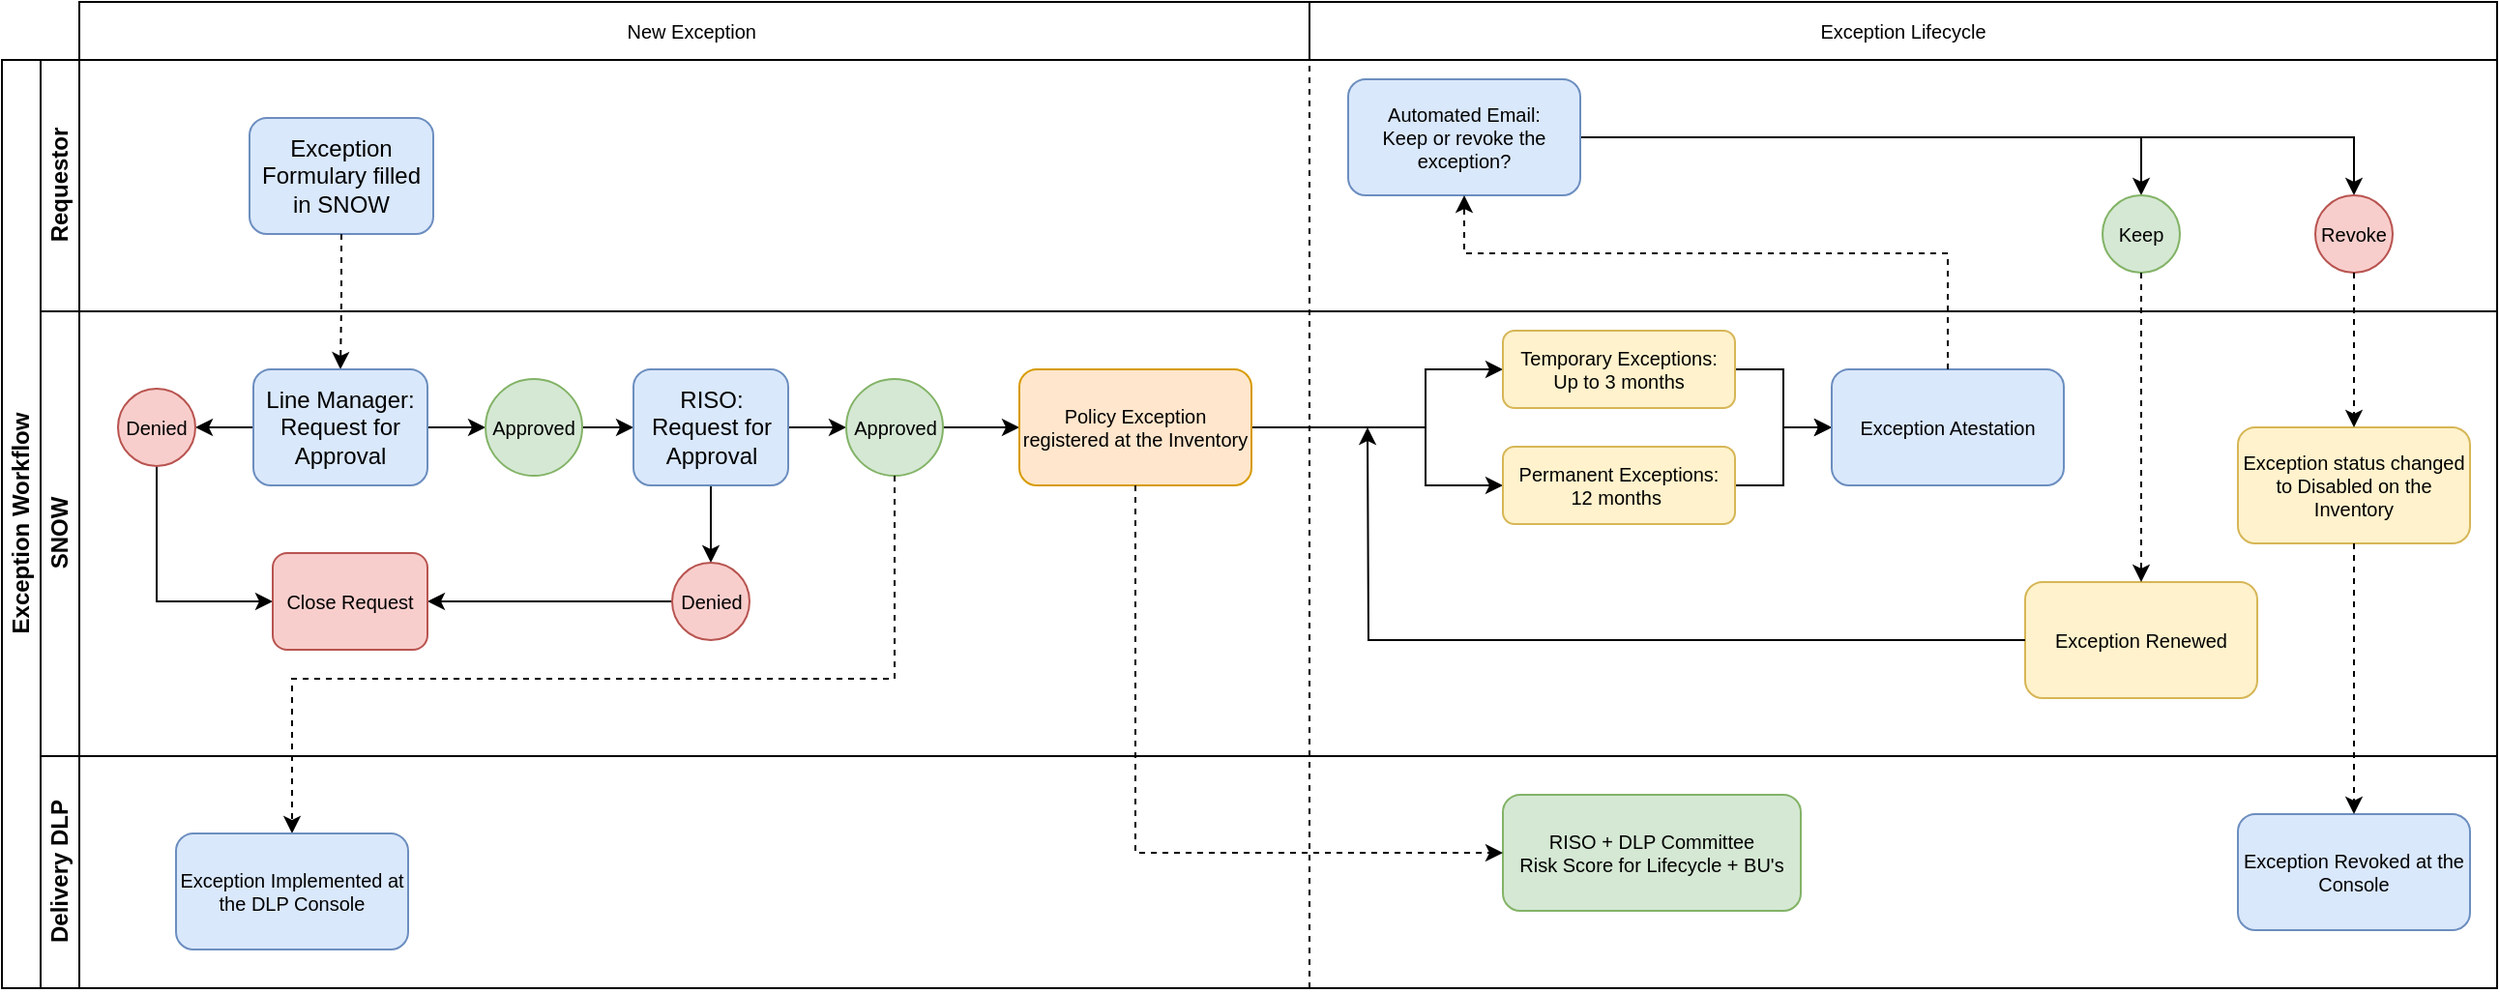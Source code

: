 <mxfile version="14.1.8" type="github"><diagram id="prtHgNgQTEPvFCAcTncT" name="Page-1"><mxGraphModel dx="868" dy="494" grid="0" gridSize="10" guides="1" tooltips="1" connect="1" arrows="1" fold="1" page="1" pageScale="1" pageWidth="827" pageHeight="1169" background="#ffffff" math="0" shadow="0"><root><mxCell id="0"/><mxCell id="1" parent="0"/><mxCell id="IFuyZPGNjVIuvtVVakYO-32" value="" style="group" vertex="1" connectable="0" parent="1"><mxGeometry x="84" width="1290" height="510" as="geometry"/></mxCell><mxCell id="IFuyZPGNjVIuvtVVakYO-29" value="" style="group" vertex="1" connectable="0" parent="IFuyZPGNjVIuvtVVakYO-32"><mxGeometry width="1290" height="510" as="geometry"/></mxCell><mxCell id="dNxyNK7c78bLwvsdeMH5-19" value="Exception Workflow" style="swimlane;html=1;childLayout=stackLayout;resizeParent=1;resizeParentMax=0;horizontal=0;startSize=20;horizontalStack=0;" parent="IFuyZPGNjVIuvtVVakYO-29" vertex="1"><mxGeometry y="30" width="1290" height="480" as="geometry"/></mxCell><mxCell id="dNxyNK7c78bLwvsdeMH5-20" value="Requestor" style="swimlane;html=1;startSize=20;horizontal=0;" parent="dNxyNK7c78bLwvsdeMH5-19" vertex="1"><mxGeometry x="20" width="1270" height="130" as="geometry"/></mxCell><mxCell id="dNxyNK7c78bLwvsdeMH5-24" value="Exception Formulary filled in SNOW" style="rounded=1;whiteSpace=wrap;html=1;fontFamily=Helvetica;fontSize=12;align=center;fillColor=#dae8fc;strokeColor=#6c8ebf;" parent="dNxyNK7c78bLwvsdeMH5-20" vertex="1"><mxGeometry x="108" y="30" width="95" height="60" as="geometry"/></mxCell><mxCell id="IFuyZPGNjVIuvtVVakYO-30" value="Exception Lifecycle" style="rounded=0;whiteSpace=wrap;html=1;fontSize=10;" vertex="1" parent="dNxyNK7c78bLwvsdeMH5-20"><mxGeometry x="656" y="-30" width="614" height="30" as="geometry"/></mxCell><mxCell id="IFuyZPGNjVIuvtVVakYO-44" style="edgeStyle=orthogonalEdgeStyle;rounded=0;orthogonalLoop=1;jettySize=auto;html=1;entryX=0.5;entryY=0;entryDx=0;entryDy=0;fontSize=10;" edge="1" parent="dNxyNK7c78bLwvsdeMH5-20" source="IFuyZPGNjVIuvtVVakYO-40" target="IFuyZPGNjVIuvtVVakYO-42"><mxGeometry relative="1" as="geometry"/></mxCell><mxCell id="IFuyZPGNjVIuvtVVakYO-45" style="edgeStyle=orthogonalEdgeStyle;rounded=0;orthogonalLoop=1;jettySize=auto;html=1;entryX=0.5;entryY=0;entryDx=0;entryDy=0;fontSize=10;" edge="1" parent="dNxyNK7c78bLwvsdeMH5-20" source="IFuyZPGNjVIuvtVVakYO-40" target="IFuyZPGNjVIuvtVVakYO-43"><mxGeometry relative="1" as="geometry"/></mxCell><mxCell id="IFuyZPGNjVIuvtVVakYO-40" value="Automated Email:&lt;br&gt;Keep or revoke the exception?" style="rounded=1;whiteSpace=wrap;html=1;fontSize=10;fillColor=#dae8fc;strokeColor=#6c8ebf;" vertex="1" parent="dNxyNK7c78bLwvsdeMH5-20"><mxGeometry x="676" y="10" width="120" height="60" as="geometry"/></mxCell><mxCell id="IFuyZPGNjVIuvtVVakYO-42" value="Keep" style="ellipse;whiteSpace=wrap;html=1;aspect=fixed;rounded=1;fontSize=10;fillColor=#d5e8d4;strokeColor=#82b366;" vertex="1" parent="dNxyNK7c78bLwvsdeMH5-20"><mxGeometry x="1066" y="70" width="40" height="40" as="geometry"/></mxCell><mxCell id="IFuyZPGNjVIuvtVVakYO-43" value="Revoke" style="ellipse;whiteSpace=wrap;html=1;aspect=fixed;rounded=1;fontSize=10;fillColor=#f8cecc;strokeColor=#b85450;" vertex="1" parent="dNxyNK7c78bLwvsdeMH5-20"><mxGeometry x="1176" y="70" width="40" height="40" as="geometry"/></mxCell><mxCell id="IFuyZPGNjVIuvtVVakYO-3" style="edgeStyle=orthogonalEdgeStyle;rounded=0;orthogonalLoop=1;jettySize=auto;html=1;entryX=0.5;entryY=0;entryDx=0;entryDy=0;dashed=1;" edge="1" parent="dNxyNK7c78bLwvsdeMH5-19" source="dNxyNK7c78bLwvsdeMH5-24" target="IFuyZPGNjVIuvtVVakYO-2"><mxGeometry relative="1" as="geometry"/></mxCell><mxCell id="dNxyNK7c78bLwvsdeMH5-21" value="SNOW" style="swimlane;html=1;startSize=20;horizontal=0;" parent="dNxyNK7c78bLwvsdeMH5-19" vertex="1"><mxGeometry x="20" y="130" width="1270" height="230" as="geometry"/></mxCell><mxCell id="IFuyZPGNjVIuvtVVakYO-18" style="edgeStyle=orthogonalEdgeStyle;rounded=0;orthogonalLoop=1;jettySize=auto;html=1;entryX=0;entryY=0.5;entryDx=0;entryDy=0;fontSize=10;" edge="1" parent="dNxyNK7c78bLwvsdeMH5-21" source="IFuyZPGNjVIuvtVVakYO-2" target="IFuyZPGNjVIuvtVVakYO-5"><mxGeometry relative="1" as="geometry"/></mxCell><mxCell id="IFuyZPGNjVIuvtVVakYO-19" style="edgeStyle=orthogonalEdgeStyle;rounded=0;orthogonalLoop=1;jettySize=auto;html=1;entryX=1;entryY=0.5;entryDx=0;entryDy=0;fontSize=10;" edge="1" parent="dNxyNK7c78bLwvsdeMH5-21" source="IFuyZPGNjVIuvtVVakYO-2" target="IFuyZPGNjVIuvtVVakYO-11"><mxGeometry relative="1" as="geometry"/></mxCell><mxCell id="IFuyZPGNjVIuvtVVakYO-2" value="Line Manager:&lt;br&gt;Request for Approval" style="rounded=1;whiteSpace=wrap;html=1;fontFamily=Helvetica;fontSize=12;align=center;fillColor=#dae8fc;strokeColor=#6c8ebf;" vertex="1" parent="dNxyNK7c78bLwvsdeMH5-21"><mxGeometry x="110" y="30" width="90" height="60" as="geometry"/></mxCell><mxCell id="IFuyZPGNjVIuvtVVakYO-13" style="edgeStyle=orthogonalEdgeStyle;rounded=0;orthogonalLoop=1;jettySize=auto;html=1;entryX=0;entryY=0.5;entryDx=0;entryDy=0;fontSize=10;" edge="1" parent="dNxyNK7c78bLwvsdeMH5-21" source="IFuyZPGNjVIuvtVVakYO-5" target="IFuyZPGNjVIuvtVVakYO-8"><mxGeometry relative="1" as="geometry"/></mxCell><mxCell id="IFuyZPGNjVIuvtVVakYO-5" value="Approved" style="ellipse;whiteSpace=wrap;html=1;aspect=fixed;fillColor=#d5e8d4;strokeColor=#82b366;fontSize=10;" vertex="1" parent="dNxyNK7c78bLwvsdeMH5-21"><mxGeometry x="230" y="35" width="50" height="50" as="geometry"/></mxCell><mxCell id="IFuyZPGNjVIuvtVVakYO-21" style="edgeStyle=orthogonalEdgeStyle;rounded=0;orthogonalLoop=1;jettySize=auto;html=1;entryX=0;entryY=0.5;entryDx=0;entryDy=0;fontSize=10;" edge="1" parent="dNxyNK7c78bLwvsdeMH5-21" source="IFuyZPGNjVIuvtVVakYO-11" target="IFuyZPGNjVIuvtVVakYO-20"><mxGeometry relative="1" as="geometry"><Array as="points"><mxPoint x="60" y="150"/></Array></mxGeometry></mxCell><mxCell id="IFuyZPGNjVIuvtVVakYO-11" value="Denied" style="ellipse;whiteSpace=wrap;html=1;aspect=fixed;rounded=1;fontSize=10;fillColor=#f8cecc;strokeColor=#b85450;" vertex="1" parent="dNxyNK7c78bLwvsdeMH5-21"><mxGeometry x="40" y="40" width="40" height="40" as="geometry"/></mxCell><mxCell id="IFuyZPGNjVIuvtVVakYO-14" style="edgeStyle=orthogonalEdgeStyle;rounded=0;orthogonalLoop=1;jettySize=auto;html=1;entryX=0;entryY=0.5;entryDx=0;entryDy=0;fontSize=10;" edge="1" parent="dNxyNK7c78bLwvsdeMH5-21" source="IFuyZPGNjVIuvtVVakYO-8" target="IFuyZPGNjVIuvtVVakYO-9"><mxGeometry relative="1" as="geometry"/></mxCell><mxCell id="IFuyZPGNjVIuvtVVakYO-16" style="edgeStyle=orthogonalEdgeStyle;rounded=0;orthogonalLoop=1;jettySize=auto;html=1;fontSize=10;" edge="1" parent="dNxyNK7c78bLwvsdeMH5-21" source="IFuyZPGNjVIuvtVVakYO-8" target="IFuyZPGNjVIuvtVVakYO-15"><mxGeometry relative="1" as="geometry"/></mxCell><mxCell id="IFuyZPGNjVIuvtVVakYO-8" value="RISO:&lt;br&gt;Request for Approval" style="rounded=1;whiteSpace=wrap;html=1;fontFamily=Helvetica;fontSize=12;align=center;fillColor=#dae8fc;strokeColor=#6c8ebf;" vertex="1" parent="dNxyNK7c78bLwvsdeMH5-21"><mxGeometry x="306.5" y="30" width="80" height="60" as="geometry"/></mxCell><mxCell id="IFuyZPGNjVIuvtVVakYO-26" style="edgeStyle=orthogonalEdgeStyle;rounded=0;orthogonalLoop=1;jettySize=auto;html=1;entryX=0;entryY=0.5;entryDx=0;entryDy=0;fontSize=10;" edge="1" parent="dNxyNK7c78bLwvsdeMH5-21" source="IFuyZPGNjVIuvtVVakYO-9" target="IFuyZPGNjVIuvtVVakYO-25"><mxGeometry relative="1" as="geometry"/></mxCell><mxCell id="IFuyZPGNjVIuvtVVakYO-9" value="Approved" style="ellipse;whiteSpace=wrap;html=1;aspect=fixed;fillColor=#d5e8d4;strokeColor=#82b366;fontSize=10;" vertex="1" parent="dNxyNK7c78bLwvsdeMH5-21"><mxGeometry x="416.5" y="35" width="50" height="50" as="geometry"/></mxCell><mxCell id="IFuyZPGNjVIuvtVVakYO-22" style="edgeStyle=orthogonalEdgeStyle;rounded=0;orthogonalLoop=1;jettySize=auto;html=1;entryX=1;entryY=0.5;entryDx=0;entryDy=0;fontSize=10;" edge="1" parent="dNxyNK7c78bLwvsdeMH5-21" source="IFuyZPGNjVIuvtVVakYO-15" target="IFuyZPGNjVIuvtVVakYO-20"><mxGeometry relative="1" as="geometry"/></mxCell><mxCell id="IFuyZPGNjVIuvtVVakYO-15" value="Denied" style="ellipse;whiteSpace=wrap;html=1;aspect=fixed;rounded=1;fontSize=10;fillColor=#f8cecc;strokeColor=#b85450;" vertex="1" parent="dNxyNK7c78bLwvsdeMH5-21"><mxGeometry x="326.5" y="130" width="40" height="40" as="geometry"/></mxCell><mxCell id="IFuyZPGNjVIuvtVVakYO-20" value="Close Request" style="rounded=1;whiteSpace=wrap;html=1;fontSize=10;fillColor=#f8cecc;strokeColor=#b85450;" vertex="1" parent="dNxyNK7c78bLwvsdeMH5-21"><mxGeometry x="120" y="125" width="80" height="50" as="geometry"/></mxCell><mxCell id="IFuyZPGNjVIuvtVVakYO-35" style="edgeStyle=orthogonalEdgeStyle;rounded=0;orthogonalLoop=1;jettySize=auto;html=1;entryX=0;entryY=0.5;entryDx=0;entryDy=0;fontSize=10;" edge="1" parent="dNxyNK7c78bLwvsdeMH5-21" source="IFuyZPGNjVIuvtVVakYO-25" target="IFuyZPGNjVIuvtVVakYO-33"><mxGeometry relative="1" as="geometry"><Array as="points"><mxPoint x="716" y="60"/><mxPoint x="716" y="30"/></Array></mxGeometry></mxCell><mxCell id="IFuyZPGNjVIuvtVVakYO-36" style="edgeStyle=orthogonalEdgeStyle;rounded=0;orthogonalLoop=1;jettySize=auto;html=1;entryX=0;entryY=0.5;entryDx=0;entryDy=0;fontSize=10;" edge="1" parent="dNxyNK7c78bLwvsdeMH5-21" source="IFuyZPGNjVIuvtVVakYO-25" target="IFuyZPGNjVIuvtVVakYO-34"><mxGeometry relative="1" as="geometry"><Array as="points"><mxPoint x="716" y="60"/><mxPoint x="716" y="90"/></Array></mxGeometry></mxCell><mxCell id="IFuyZPGNjVIuvtVVakYO-25" value="Policy Exception registered at the Inventory" style="rounded=1;whiteSpace=wrap;html=1;fontSize=10;fillColor=#ffe6cc;strokeColor=#d79b00;" vertex="1" parent="dNxyNK7c78bLwvsdeMH5-21"><mxGeometry x="506" y="30" width="120" height="60" as="geometry"/></mxCell><mxCell id="IFuyZPGNjVIuvtVVakYO-38" style="edgeStyle=orthogonalEdgeStyle;rounded=0;orthogonalLoop=1;jettySize=auto;html=1;entryX=0;entryY=0.5;entryDx=0;entryDy=0;fontSize=10;" edge="1" parent="dNxyNK7c78bLwvsdeMH5-21" source="IFuyZPGNjVIuvtVVakYO-33" target="IFuyZPGNjVIuvtVVakYO-37"><mxGeometry relative="1" as="geometry"/></mxCell><mxCell id="IFuyZPGNjVIuvtVVakYO-33" value="Temporary Exceptions:&lt;br&gt;Up to 3 months" style="rounded=1;whiteSpace=wrap;html=1;fontSize=10;fillColor=#fff2cc;strokeColor=#d6b656;" vertex="1" parent="dNxyNK7c78bLwvsdeMH5-21"><mxGeometry x="756" y="10" width="120" height="40" as="geometry"/></mxCell><mxCell id="IFuyZPGNjVIuvtVVakYO-39" style="edgeStyle=orthogonalEdgeStyle;rounded=0;orthogonalLoop=1;jettySize=auto;html=1;entryX=0;entryY=0.5;entryDx=0;entryDy=0;fontSize=10;" edge="1" parent="dNxyNK7c78bLwvsdeMH5-21" source="IFuyZPGNjVIuvtVVakYO-34" target="IFuyZPGNjVIuvtVVakYO-37"><mxGeometry relative="1" as="geometry"/></mxCell><mxCell id="IFuyZPGNjVIuvtVVakYO-34" value="Permanent Exceptions:&lt;br&gt;12 months&amp;nbsp;" style="rounded=1;whiteSpace=wrap;html=1;fontSize=10;fillColor=#fff2cc;strokeColor=#d6b656;" vertex="1" parent="dNxyNK7c78bLwvsdeMH5-21"><mxGeometry x="756" y="70" width="120" height="40" as="geometry"/></mxCell><mxCell id="IFuyZPGNjVIuvtVVakYO-37" value="Exception Atestation" style="rounded=1;whiteSpace=wrap;html=1;fontSize=10;fillColor=#dae8fc;strokeColor=#6c8ebf;" vertex="1" parent="dNxyNK7c78bLwvsdeMH5-21"><mxGeometry x="926" y="30" width="120" height="60" as="geometry"/></mxCell><mxCell id="IFuyZPGNjVIuvtVVakYO-51" value="Exception status changed to Disabled on the Inventory" style="rounded=1;whiteSpace=wrap;html=1;fontSize=10;fillColor=#fff2cc;strokeColor=#d6b656;" vertex="1" parent="dNxyNK7c78bLwvsdeMH5-21"><mxGeometry x="1136" y="60" width="120" height="60" as="geometry"/></mxCell><mxCell id="IFuyZPGNjVIuvtVVakYO-54" value="Exception Renewed" style="rounded=1;whiteSpace=wrap;html=1;fontSize=10;fillColor=#fff2cc;strokeColor=#d6b656;" vertex="1" parent="dNxyNK7c78bLwvsdeMH5-21"><mxGeometry x="1026" y="140" width="120" height="60" as="geometry"/></mxCell><mxCell id="IFuyZPGNjVIuvtVVakYO-24" style="edgeStyle=orthogonalEdgeStyle;rounded=0;orthogonalLoop=1;jettySize=auto;html=1;entryX=0.5;entryY=0;entryDx=0;entryDy=0;fontSize=10;dashed=1;" edge="1" parent="dNxyNK7c78bLwvsdeMH5-19" source="IFuyZPGNjVIuvtVVakYO-9" target="IFuyZPGNjVIuvtVVakYO-23"><mxGeometry relative="1" as="geometry"><Array as="points"><mxPoint x="462" y="320"/><mxPoint x="150" y="320"/></Array></mxGeometry></mxCell><mxCell id="dNxyNK7c78bLwvsdeMH5-22" value="Delivery DLP" style="swimlane;html=1;startSize=20;horizontal=0;" parent="dNxyNK7c78bLwvsdeMH5-19" vertex="1"><mxGeometry x="20" y="360" width="1270" height="120" as="geometry"/></mxCell><mxCell id="IFuyZPGNjVIuvtVVakYO-23" value="Exception Implemented at the DLP Console" style="rounded=1;whiteSpace=wrap;html=1;fontSize=10;fillColor=#dae8fc;strokeColor=#6c8ebf;" vertex="1" parent="dNxyNK7c78bLwvsdeMH5-22"><mxGeometry x="70" y="40" width="120" height="60" as="geometry"/></mxCell><mxCell id="IFuyZPGNjVIuvtVVakYO-49" value="Exception Revoked at the Console" style="rounded=1;whiteSpace=wrap;html=1;fontSize=10;fillColor=#dae8fc;strokeColor=#6c8ebf;" vertex="1" parent="dNxyNK7c78bLwvsdeMH5-22"><mxGeometry x="1136" y="30" width="120" height="60" as="geometry"/></mxCell><mxCell id="IFuyZPGNjVIuvtVVakYO-58" value="RISO + DLP Committee&lt;br&gt;Risk Score for Lifecycle + BU's" style="rounded=1;whiteSpace=wrap;html=1;fontSize=10;fillColor=#d5e8d4;strokeColor=#82b366;" vertex="1" parent="dNxyNK7c78bLwvsdeMH5-22"><mxGeometry x="756" y="20" width="154" height="60" as="geometry"/></mxCell><mxCell id="IFuyZPGNjVIuvtVVakYO-41" style="edgeStyle=orthogonalEdgeStyle;rounded=0;orthogonalLoop=1;jettySize=auto;html=1;entryX=0.5;entryY=1;entryDx=0;entryDy=0;fontSize=10;dashed=1;" edge="1" parent="dNxyNK7c78bLwvsdeMH5-19" source="IFuyZPGNjVIuvtVVakYO-37" target="IFuyZPGNjVIuvtVVakYO-40"><mxGeometry relative="1" as="geometry"><Array as="points"><mxPoint x="1006" y="100"/><mxPoint x="756" y="100"/></Array></mxGeometry></mxCell><mxCell id="IFuyZPGNjVIuvtVVakYO-52" style="edgeStyle=orthogonalEdgeStyle;rounded=0;orthogonalLoop=1;jettySize=auto;html=1;entryX=0.5;entryY=0;entryDx=0;entryDy=0;fontSize=10;dashed=1;" edge="1" parent="dNxyNK7c78bLwvsdeMH5-19" source="IFuyZPGNjVIuvtVVakYO-43" target="IFuyZPGNjVIuvtVVakYO-51"><mxGeometry relative="1" as="geometry"/></mxCell><mxCell id="IFuyZPGNjVIuvtVVakYO-53" style="edgeStyle=orthogonalEdgeStyle;rounded=0;orthogonalLoop=1;jettySize=auto;html=1;entryX=0.5;entryY=0;entryDx=0;entryDy=0;fontSize=10;dashed=1;" edge="1" parent="dNxyNK7c78bLwvsdeMH5-19" source="IFuyZPGNjVIuvtVVakYO-51" target="IFuyZPGNjVIuvtVVakYO-49"><mxGeometry relative="1" as="geometry"/></mxCell><mxCell id="IFuyZPGNjVIuvtVVakYO-55" style="edgeStyle=orthogonalEdgeStyle;rounded=0;orthogonalLoop=1;jettySize=auto;html=1;entryX=0.5;entryY=0;entryDx=0;entryDy=0;dashed=1;fontSize=10;" edge="1" parent="dNxyNK7c78bLwvsdeMH5-19" source="IFuyZPGNjVIuvtVVakYO-42" target="IFuyZPGNjVIuvtVVakYO-54"><mxGeometry relative="1" as="geometry"/></mxCell><mxCell id="IFuyZPGNjVIuvtVVakYO-59" style="edgeStyle=orthogonalEdgeStyle;rounded=0;orthogonalLoop=1;jettySize=auto;html=1;entryX=0;entryY=0.5;entryDx=0;entryDy=0;fontSize=10;dashed=1;" edge="1" parent="dNxyNK7c78bLwvsdeMH5-19" source="IFuyZPGNjVIuvtVVakYO-25" target="IFuyZPGNjVIuvtVVakYO-58"><mxGeometry relative="1" as="geometry"><Array as="points"><mxPoint x="586" y="410"/></Array></mxGeometry></mxCell><mxCell id="IFuyZPGNjVIuvtVVakYO-28" value="New Exception&amp;nbsp;" style="rounded=0;whiteSpace=wrap;html=1;fontSize=10;" vertex="1" parent="IFuyZPGNjVIuvtVVakYO-29"><mxGeometry x="40" width="636" height="30" as="geometry"/></mxCell><mxCell id="IFuyZPGNjVIuvtVVakYO-31" value="" style="endArrow=none;dashed=1;html=1;fontSize=10;entryX=0;entryY=1;entryDx=0;entryDy=0;" edge="1" parent="IFuyZPGNjVIuvtVVakYO-32" target="IFuyZPGNjVIuvtVVakYO-30"><mxGeometry width="50" height="50" relative="1" as="geometry"><mxPoint x="676" y="510" as="sourcePoint"/><mxPoint x="616" y="230" as="targetPoint"/></mxGeometry></mxCell><mxCell id="IFuyZPGNjVIuvtVVakYO-56" style="edgeStyle=orthogonalEdgeStyle;rounded=0;orthogonalLoop=1;jettySize=auto;html=1;fontSize=10;" edge="1" parent="1" source="IFuyZPGNjVIuvtVVakYO-54"><mxGeometry relative="1" as="geometry"><mxPoint x="790" y="220" as="targetPoint"/></mxGeometry></mxCell></root></mxGraphModel></diagram></mxfile>